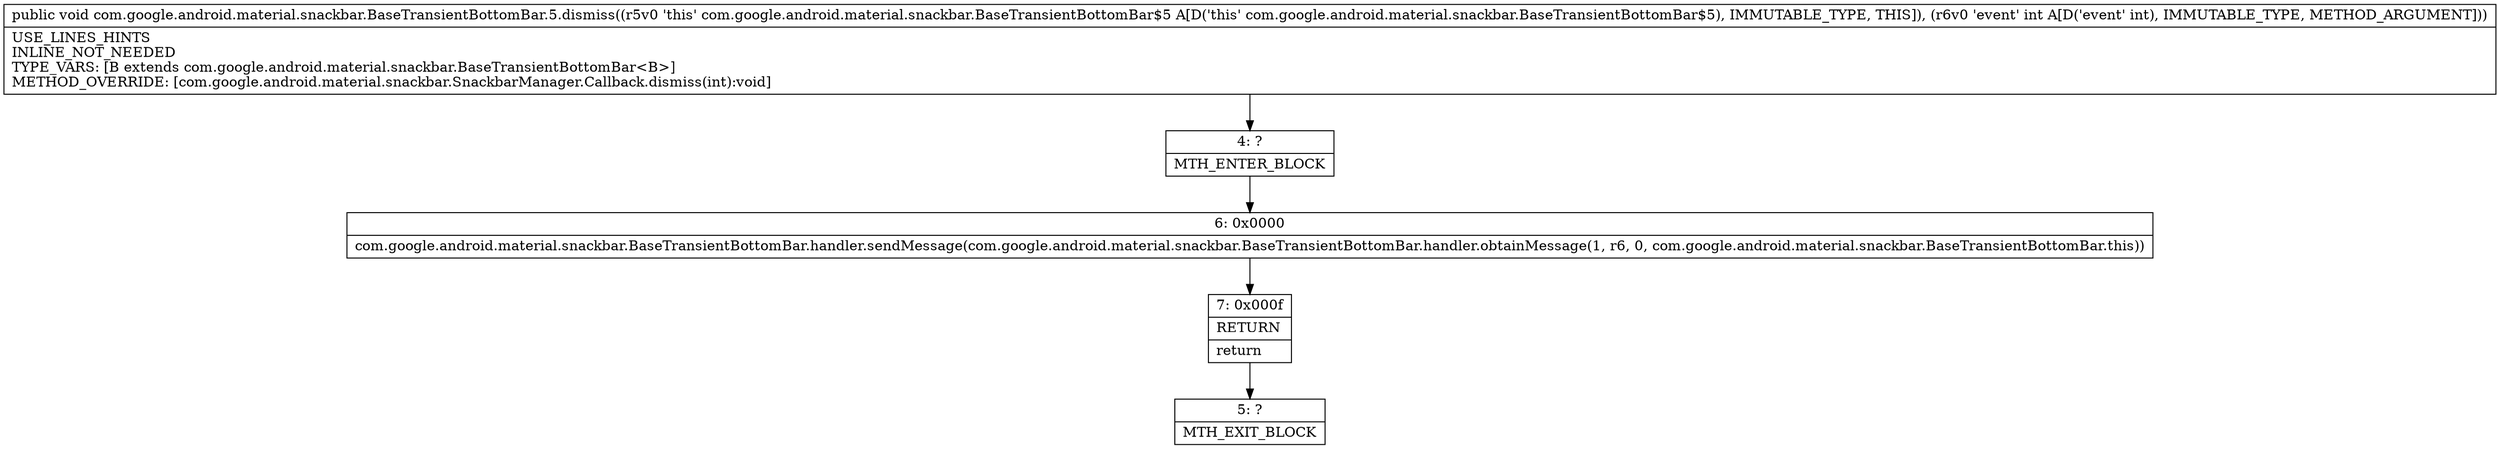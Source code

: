 digraph "CFG forcom.google.android.material.snackbar.BaseTransientBottomBar.5.dismiss(I)V" {
Node_4 [shape=record,label="{4\:\ ?|MTH_ENTER_BLOCK\l}"];
Node_6 [shape=record,label="{6\:\ 0x0000|com.google.android.material.snackbar.BaseTransientBottomBar.handler.sendMessage(com.google.android.material.snackbar.BaseTransientBottomBar.handler.obtainMessage(1, r6, 0, com.google.android.material.snackbar.BaseTransientBottomBar.this))\l}"];
Node_7 [shape=record,label="{7\:\ 0x000f|RETURN\l|return\l}"];
Node_5 [shape=record,label="{5\:\ ?|MTH_EXIT_BLOCK\l}"];
MethodNode[shape=record,label="{public void com.google.android.material.snackbar.BaseTransientBottomBar.5.dismiss((r5v0 'this' com.google.android.material.snackbar.BaseTransientBottomBar$5 A[D('this' com.google.android.material.snackbar.BaseTransientBottomBar$5), IMMUTABLE_TYPE, THIS]), (r6v0 'event' int A[D('event' int), IMMUTABLE_TYPE, METHOD_ARGUMENT]))  | USE_LINES_HINTS\lINLINE_NOT_NEEDED\lTYPE_VARS: [B extends com.google.android.material.snackbar.BaseTransientBottomBar\<B\>]\lMETHOD_OVERRIDE: [com.google.android.material.snackbar.SnackbarManager.Callback.dismiss(int):void]\l}"];
MethodNode -> Node_4;Node_4 -> Node_6;
Node_6 -> Node_7;
Node_7 -> Node_5;
}

